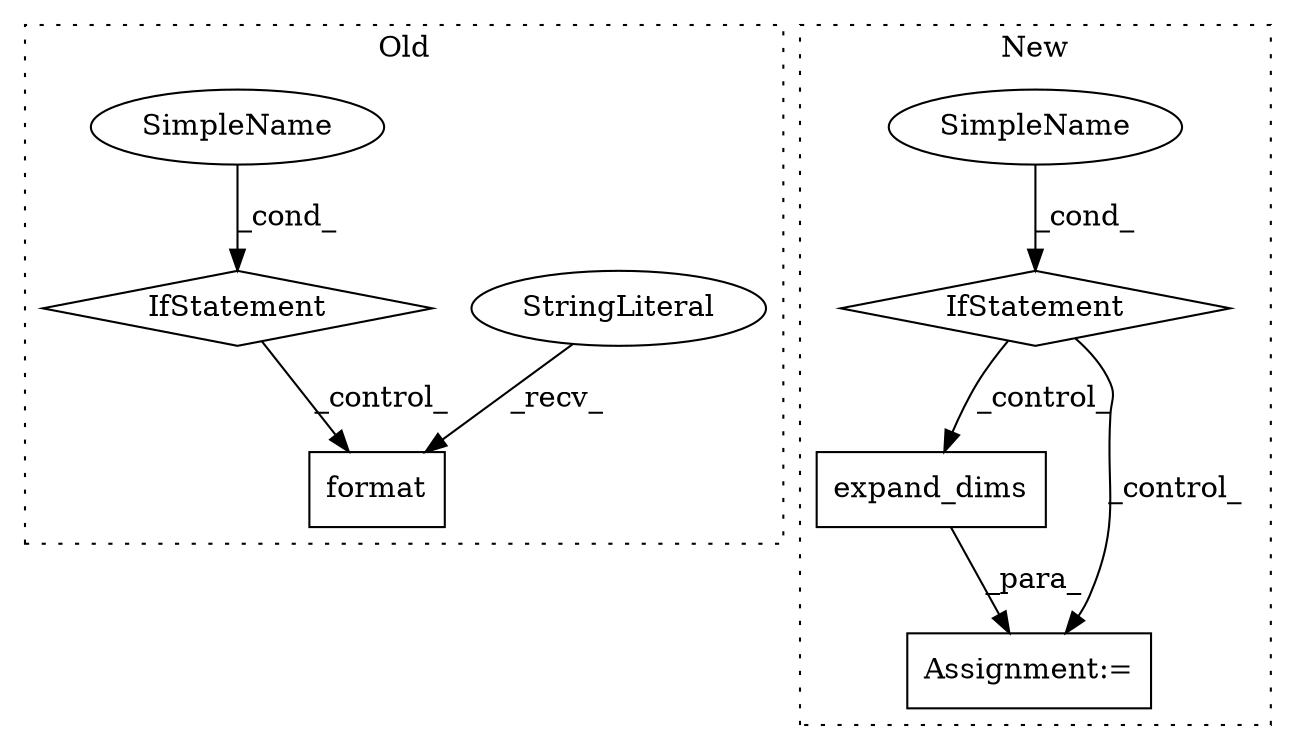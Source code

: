 digraph G {
subgraph cluster0 {
1 [label="format" a="32" s="5887,5913" l="7,1" shape="box"];
3 [label="StringLiteral" a="45" s="5811" l="75" shape="ellipse"];
6 [label="IfStatement" a="25" s="5540,5578" l="4,2" shape="diamond"];
7 [label="SimpleName" a="42" s="" l="" shape="ellipse"];
label = "Old";
style="dotted";
}
subgraph cluster1 {
2 [label="expand_dims" a="32" s="7657,7677" l="12,1" shape="box"];
4 [label="Assignment:=" a="7" s="7642" l="1" shape="box"];
5 [label="SimpleName" a="42" s="" l="" shape="ellipse"];
8 [label="IfStatement" a="25" s="7608,7626" l="4,2" shape="diamond"];
label = "New";
style="dotted";
}
2 -> 4 [label="_para_"];
3 -> 1 [label="_recv_"];
5 -> 8 [label="_cond_"];
6 -> 1 [label="_control_"];
7 -> 6 [label="_cond_"];
8 -> 2 [label="_control_"];
8 -> 4 [label="_control_"];
}